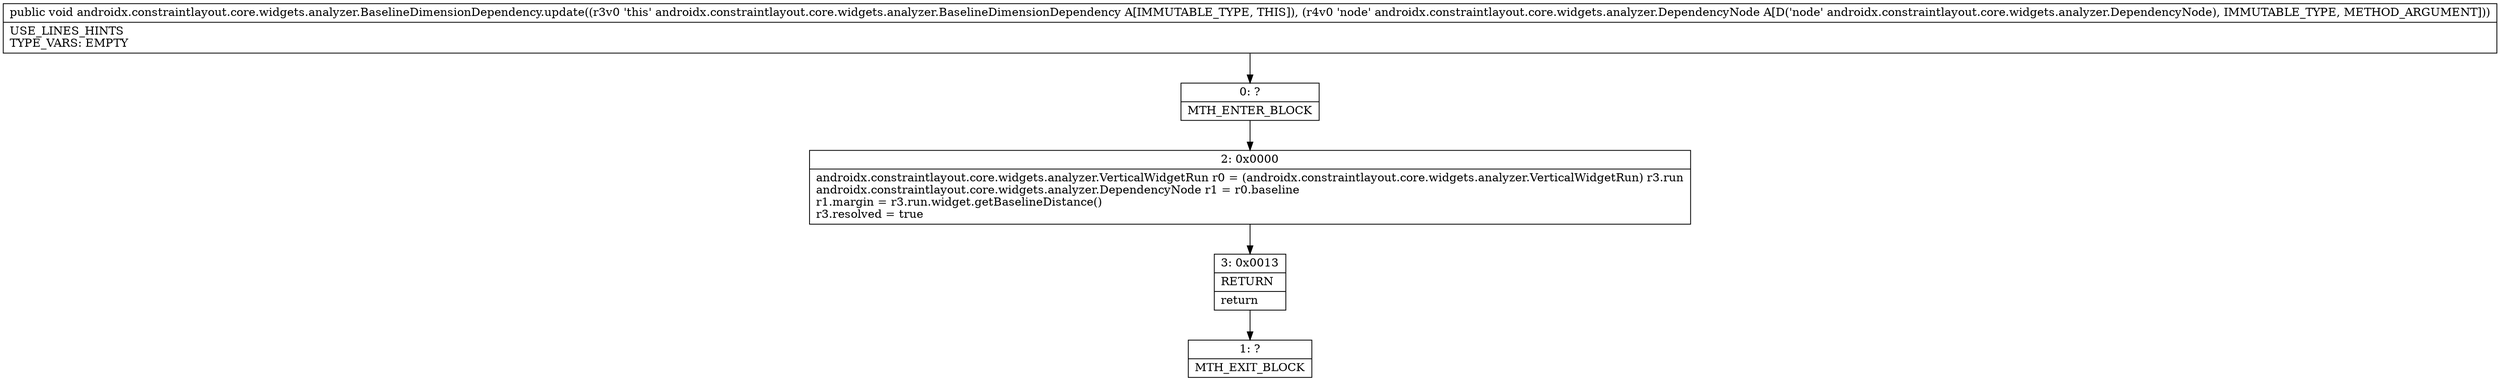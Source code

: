 digraph "CFG forandroidx.constraintlayout.core.widgets.analyzer.BaselineDimensionDependency.update(Landroidx\/constraintlayout\/core\/widgets\/analyzer\/DependencyNode;)V" {
Node_0 [shape=record,label="{0\:\ ?|MTH_ENTER_BLOCK\l}"];
Node_2 [shape=record,label="{2\:\ 0x0000|androidx.constraintlayout.core.widgets.analyzer.VerticalWidgetRun r0 = (androidx.constraintlayout.core.widgets.analyzer.VerticalWidgetRun) r3.run\landroidx.constraintlayout.core.widgets.analyzer.DependencyNode r1 = r0.baseline\lr1.margin = r3.run.widget.getBaselineDistance()\lr3.resolved = true\l}"];
Node_3 [shape=record,label="{3\:\ 0x0013|RETURN\l|return\l}"];
Node_1 [shape=record,label="{1\:\ ?|MTH_EXIT_BLOCK\l}"];
MethodNode[shape=record,label="{public void androidx.constraintlayout.core.widgets.analyzer.BaselineDimensionDependency.update((r3v0 'this' androidx.constraintlayout.core.widgets.analyzer.BaselineDimensionDependency A[IMMUTABLE_TYPE, THIS]), (r4v0 'node' androidx.constraintlayout.core.widgets.analyzer.DependencyNode A[D('node' androidx.constraintlayout.core.widgets.analyzer.DependencyNode), IMMUTABLE_TYPE, METHOD_ARGUMENT]))  | USE_LINES_HINTS\lTYPE_VARS: EMPTY\l}"];
MethodNode -> Node_0;Node_0 -> Node_2;
Node_2 -> Node_3;
Node_3 -> Node_1;
}

